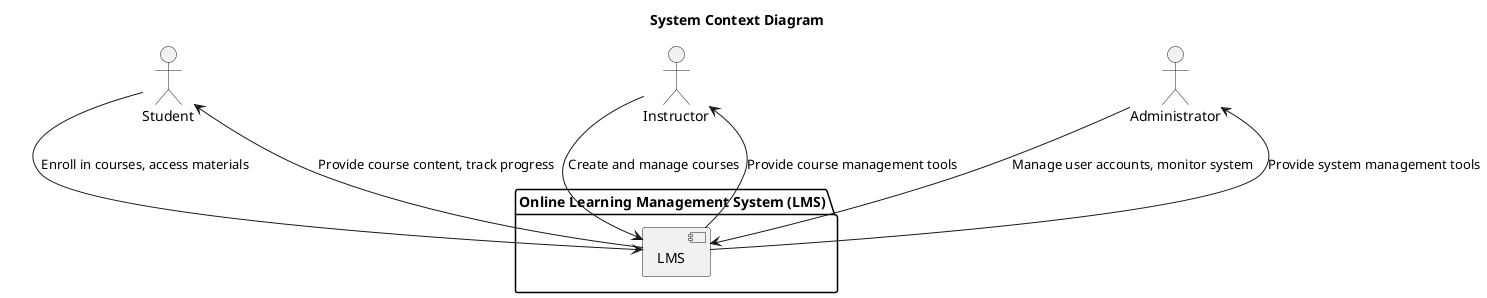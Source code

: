 @startuml
title System Context Diagram

actor Student
actor Instructor
actor Administrator

package "Online Learning Management System (LMS)" {
    [LMS] as System
}

Student --> System : Enroll in courses, access materials
Instructor --> System : Create and manage courses
Administrator --> System : Manage user accounts, monitor system

System --> Student : Provide course content, track progress
System --> Instructor : Provide course management tools
System --> Administrator : Provide system management tools

@enduml
